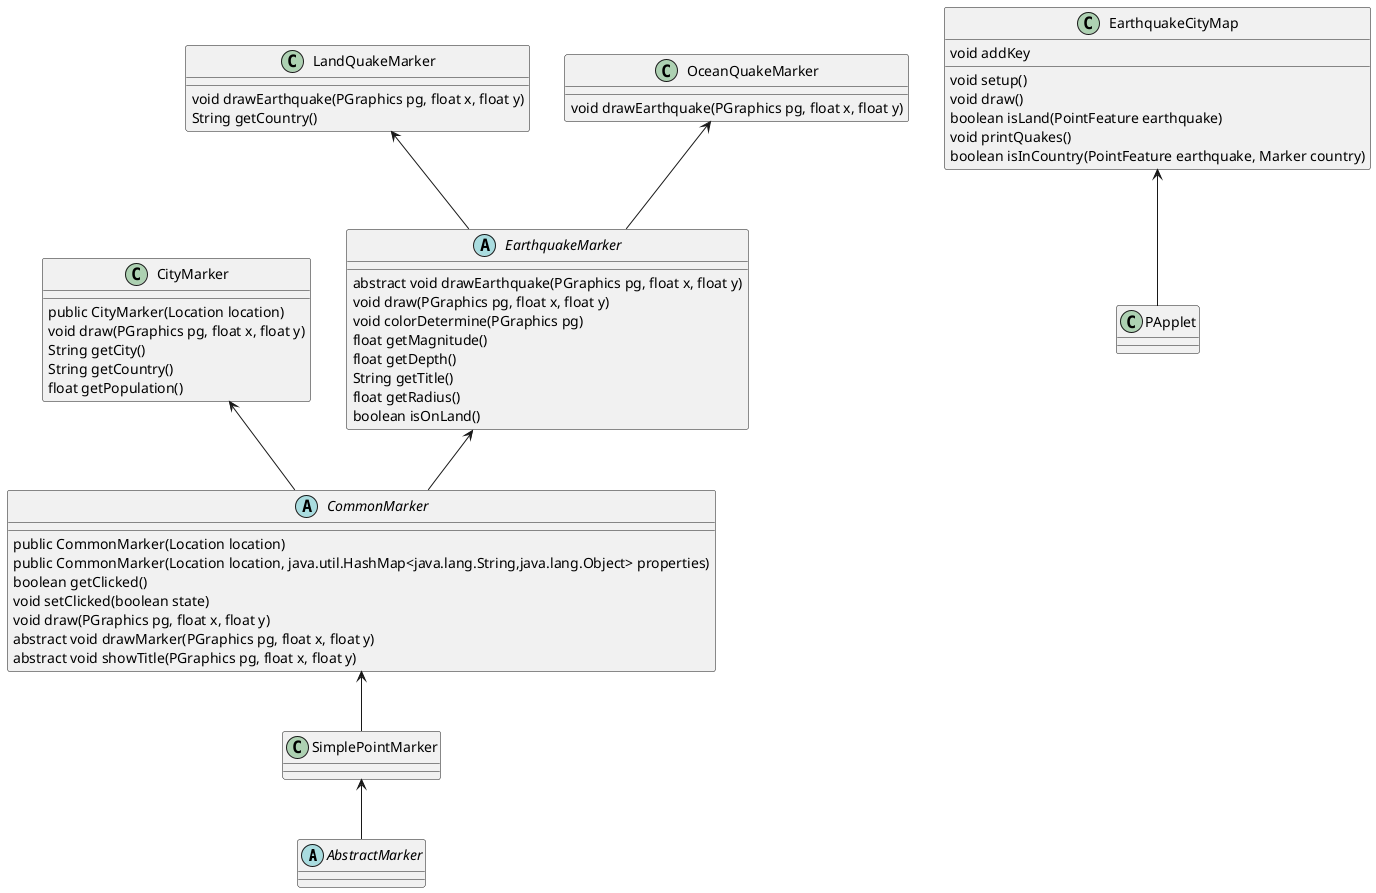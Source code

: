 @startuml

abstract class AbstractMarker
abstract class CommonMarker{
public CommonMarker(Location location)
public CommonMarker(Location location, java.util.HashMap<java.lang.String,java.lang.Object> properties)
boolean getClicked()
void setClicked(boolean state)
void draw(PGraphics pg, float x, float y)
abstract void drawMarker(PGraphics pg, float x, float y)
abstract void showTitle(PGraphics pg, float x, float y)
}

class SimplePointMarker

class CityMarker{
public CityMarker(Location location)
void draw(PGraphics pg, float x, float y)
String getCity()
String getCountry()
float getPopulation()
}

abstract class EarthquakeMarker{
abstract void drawEarthquake(PGraphics pg, float x, float y)
void draw(PGraphics pg, float x, float y)
void colorDetermine(PGraphics pg)
 float getMagnitude()
 float getDepth()
 String getTitle()
 float getRadius()
 boolean isOnLand()
}

class LandQuakeMarker{
void drawEarthquake(PGraphics pg, float x, float y)
String getCountry()

}
class OceanQuakeMarker{
void drawEarthquake(PGraphics pg, float x, float y)
}


class EarthquakeCityMap{
void setup()
void addKey
void draw()
boolean isLand(PointFeature earthquake)
void printQuakes()
boolean isInCountry(PointFeature earthquake, Marker country)
}
CommonMarker <-- SimplePointMarker
SimplePointMarker <--AbstractMarker
CityMarker <-- CommonMarker
EarthquakeMarker <-- CommonMarker
LandQuakeMarker <-- EarthquakeMarker
OceanQuakeMarker <-- EarthquakeMarker
EarthquakeCityMap <-- PApplet

@enduml
